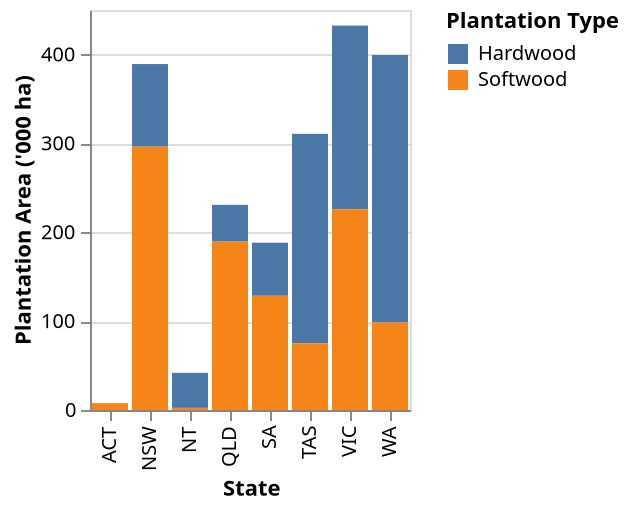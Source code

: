 {
  "$schema": "https://vega.github.io/schema/vega-lite/v5.json",
  "description": "Bar chart showing hardwood and softwood plantation areas by state.",
  "data": {
    "values": [
      {"State": "NSW", "Hardwood": 93, "Softwood": 296.2},
      {"State": "VIC", "Hardwood": 206.6, "Softwood": 225.9},
      {"State": "QLD", "Hardwood": 41.4, "Softwood": 189.4},
      {"State": "SA", "Hardwood": 59.7, "Softwood": 128.5},
      {"State": "WA", "Hardwood": 301, "Softwood": 98.4},
      {"State": "TAS", "Hardwood": 235.6, "Softwood": 75.1},
      {"State": "NT", "Hardwood": 39.4, "Softwood": 2.4},
      {"State": "ACT", "Hardwood": 0, "Softwood": 7.7}
    ]
  },
  "transform": [
    {
      "fold": ["Hardwood", "Softwood"],
      "as": ["Plantation Type", "Plantation Area"]
    }
  ],
  "mark": "bar",
  "encoding": {
    "x": {"field": "State", "type": "nominal", "title": "State"},
    "y": {
      "field": "Plantation Area",
      "type": "quantitative",
      "title": "Plantation Area ('000 ha)"
    },
    "color": {
      "field": "Plantation Type",
      "type": "nominal",
      "title": "Plantation Type"
    }
  },
  "config": {}
}